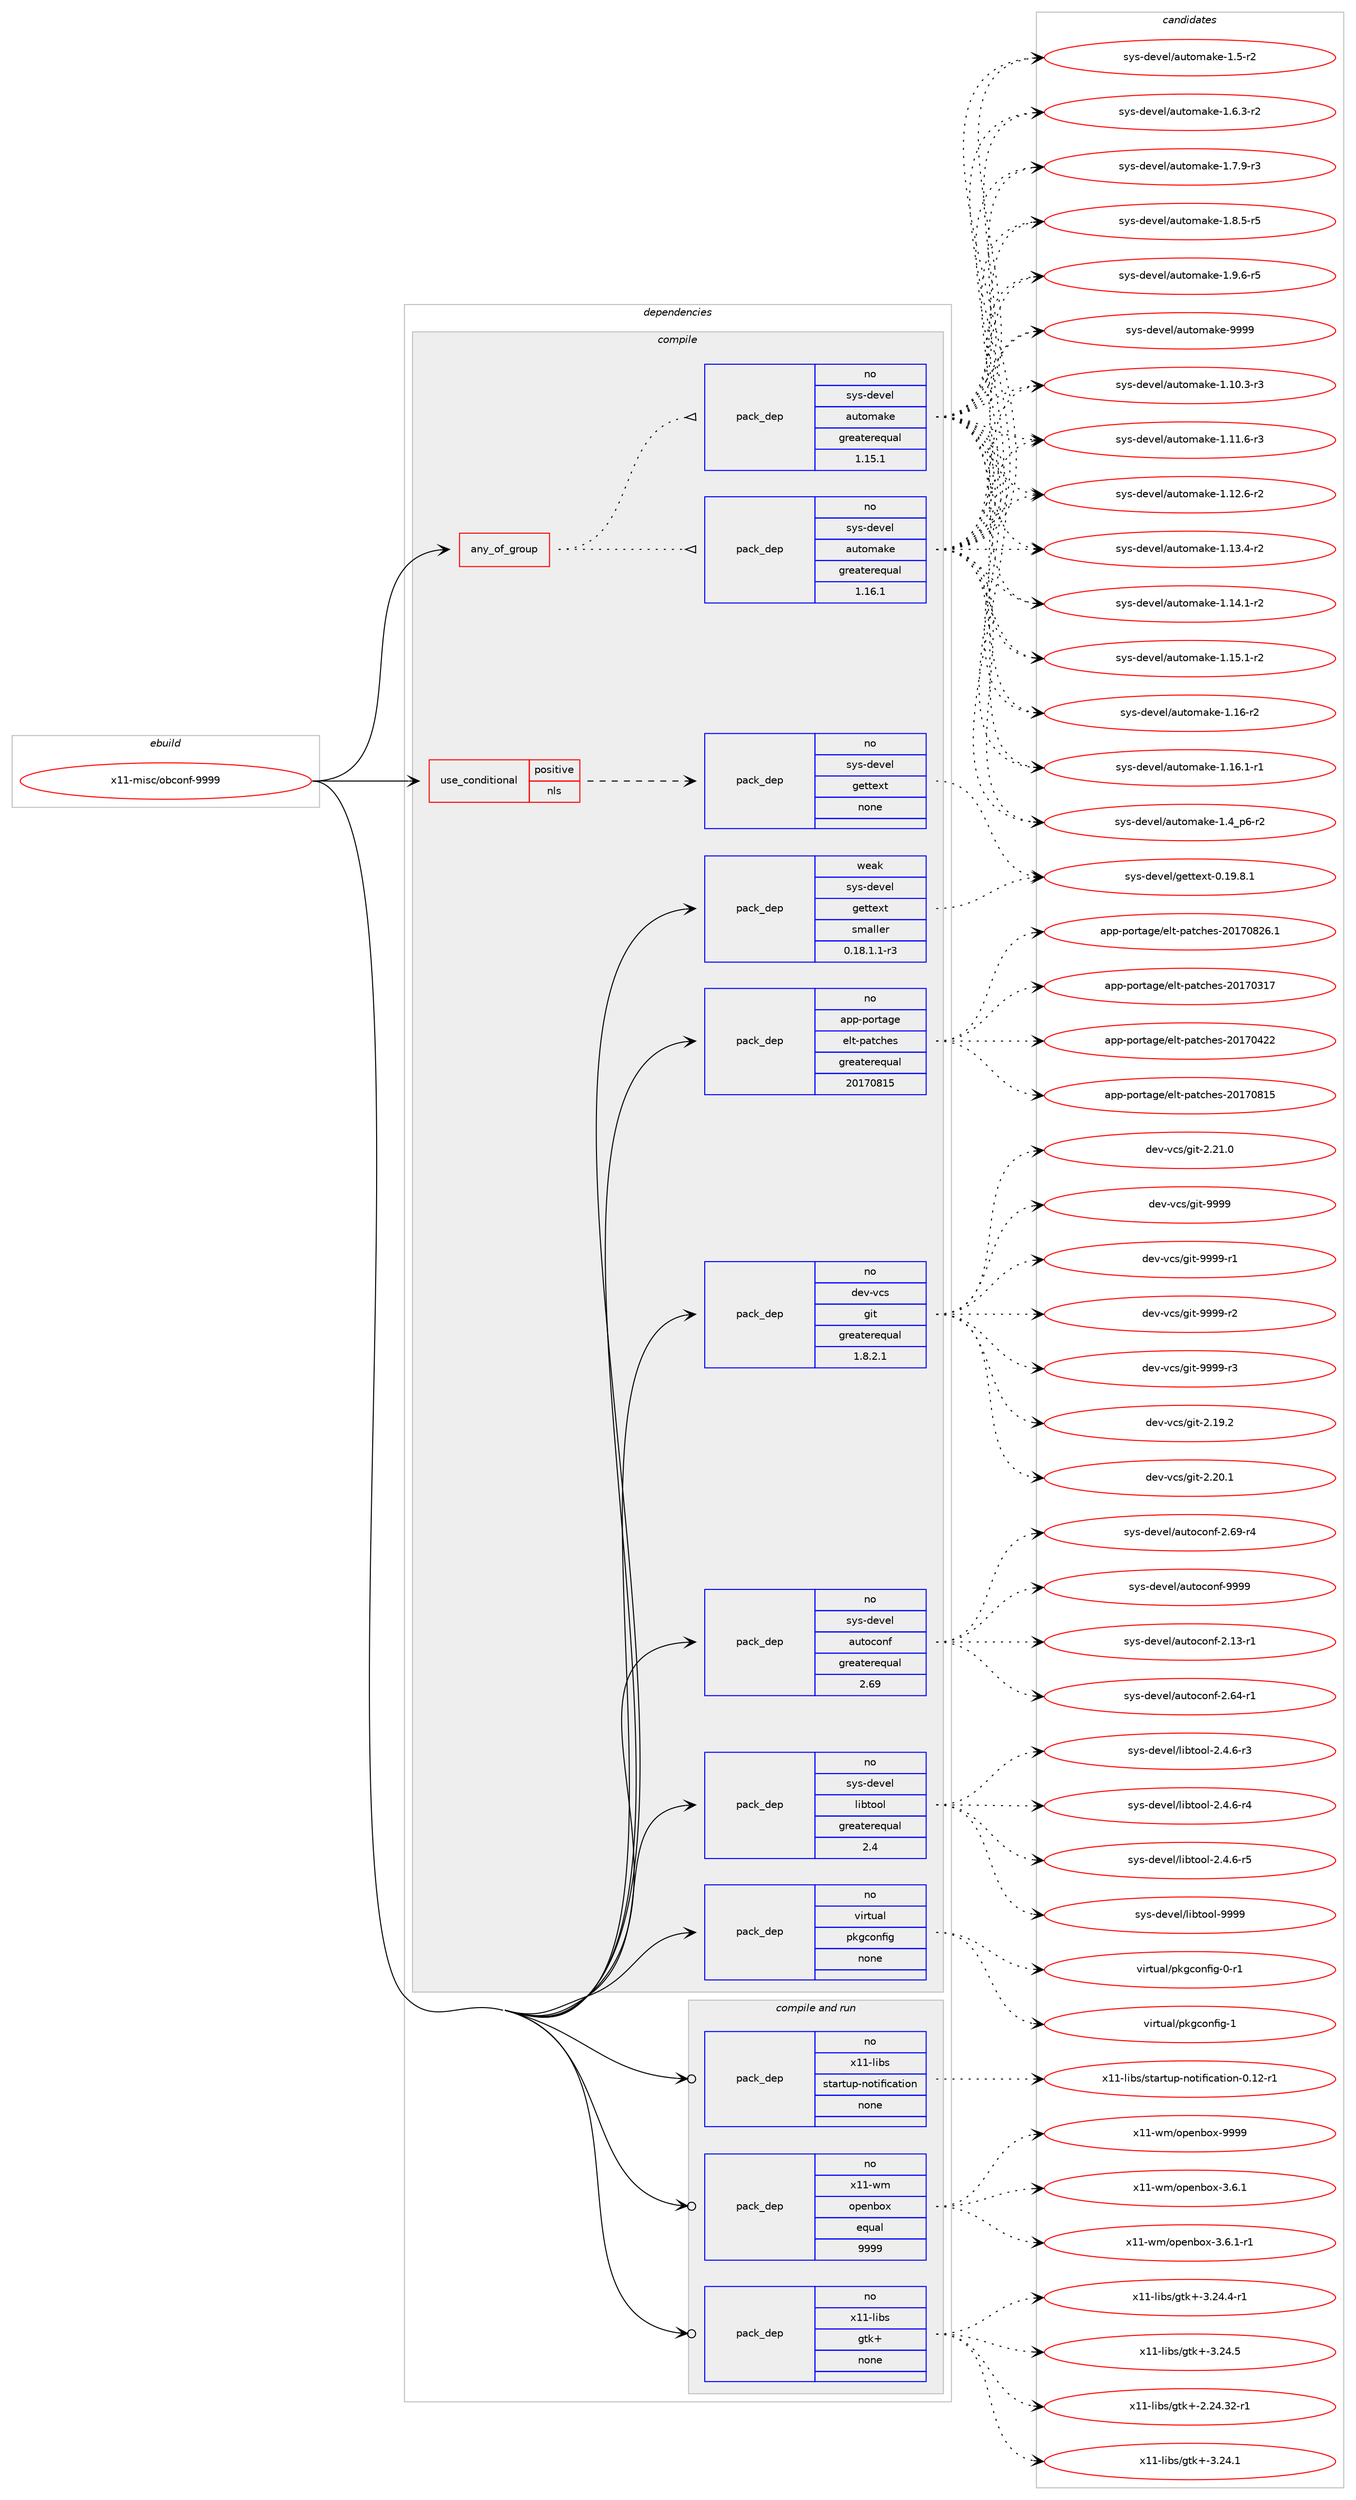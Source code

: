 digraph prolog {

# *************
# Graph options
# *************

newrank=true;
concentrate=true;
compound=true;
graph [rankdir=LR,fontname=Helvetica,fontsize=10,ranksep=1.5];#, ranksep=2.5, nodesep=0.2];
edge  [arrowhead=vee];
node  [fontname=Helvetica,fontsize=10];

# **********
# The ebuild
# **********

subgraph cluster_leftcol {
color=gray;
rank=same;
label=<<i>ebuild</i>>;
id [label="x11-misc/obconf-9999", color=red, width=4, href="../x11-misc/obconf-9999.svg"];
}

# ****************
# The dependencies
# ****************

subgraph cluster_midcol {
color=gray;
label=<<i>dependencies</i>>;
subgraph cluster_compile {
fillcolor="#eeeeee";
style=filled;
label=<<i>compile</i>>;
subgraph any28698 {
dependency1763731 [label=<<TABLE BORDER="0" CELLBORDER="1" CELLSPACING="0" CELLPADDING="4"><TR><TD CELLPADDING="10">any_of_group</TD></TR></TABLE>>, shape=none, color=red];subgraph pack1267456 {
dependency1763732 [label=<<TABLE BORDER="0" CELLBORDER="1" CELLSPACING="0" CELLPADDING="4" WIDTH="220"><TR><TD ROWSPAN="6" CELLPADDING="30">pack_dep</TD></TR><TR><TD WIDTH="110">no</TD></TR><TR><TD>sys-devel</TD></TR><TR><TD>automake</TD></TR><TR><TD>greaterequal</TD></TR><TR><TD>1.16.1</TD></TR></TABLE>>, shape=none, color=blue];
}
dependency1763731:e -> dependency1763732:w [weight=20,style="dotted",arrowhead="oinv"];
subgraph pack1267457 {
dependency1763733 [label=<<TABLE BORDER="0" CELLBORDER="1" CELLSPACING="0" CELLPADDING="4" WIDTH="220"><TR><TD ROWSPAN="6" CELLPADDING="30">pack_dep</TD></TR><TR><TD WIDTH="110">no</TD></TR><TR><TD>sys-devel</TD></TR><TR><TD>automake</TD></TR><TR><TD>greaterequal</TD></TR><TR><TD>1.15.1</TD></TR></TABLE>>, shape=none, color=blue];
}
dependency1763731:e -> dependency1763733:w [weight=20,style="dotted",arrowhead="oinv"];
}
id:e -> dependency1763731:w [weight=20,style="solid",arrowhead="vee"];
subgraph cond466569 {
dependency1763734 [label=<<TABLE BORDER="0" CELLBORDER="1" CELLSPACING="0" CELLPADDING="4"><TR><TD ROWSPAN="3" CELLPADDING="10">use_conditional</TD></TR><TR><TD>positive</TD></TR><TR><TD>nls</TD></TR></TABLE>>, shape=none, color=red];
subgraph pack1267458 {
dependency1763735 [label=<<TABLE BORDER="0" CELLBORDER="1" CELLSPACING="0" CELLPADDING="4" WIDTH="220"><TR><TD ROWSPAN="6" CELLPADDING="30">pack_dep</TD></TR><TR><TD WIDTH="110">no</TD></TR><TR><TD>sys-devel</TD></TR><TR><TD>gettext</TD></TR><TR><TD>none</TD></TR><TR><TD></TD></TR></TABLE>>, shape=none, color=blue];
}
dependency1763734:e -> dependency1763735:w [weight=20,style="dashed",arrowhead="vee"];
}
id:e -> dependency1763734:w [weight=20,style="solid",arrowhead="vee"];
subgraph pack1267459 {
dependency1763736 [label=<<TABLE BORDER="0" CELLBORDER="1" CELLSPACING="0" CELLPADDING="4" WIDTH="220"><TR><TD ROWSPAN="6" CELLPADDING="30">pack_dep</TD></TR><TR><TD WIDTH="110">no</TD></TR><TR><TD>app-portage</TD></TR><TR><TD>elt-patches</TD></TR><TR><TD>greaterequal</TD></TR><TR><TD>20170815</TD></TR></TABLE>>, shape=none, color=blue];
}
id:e -> dependency1763736:w [weight=20,style="solid",arrowhead="vee"];
subgraph pack1267460 {
dependency1763737 [label=<<TABLE BORDER="0" CELLBORDER="1" CELLSPACING="0" CELLPADDING="4" WIDTH="220"><TR><TD ROWSPAN="6" CELLPADDING="30">pack_dep</TD></TR><TR><TD WIDTH="110">no</TD></TR><TR><TD>dev-vcs</TD></TR><TR><TD>git</TD></TR><TR><TD>greaterequal</TD></TR><TR><TD>1.8.2.1</TD></TR></TABLE>>, shape=none, color=blue];
}
id:e -> dependency1763737:w [weight=20,style="solid",arrowhead="vee"];
subgraph pack1267461 {
dependency1763738 [label=<<TABLE BORDER="0" CELLBORDER="1" CELLSPACING="0" CELLPADDING="4" WIDTH="220"><TR><TD ROWSPAN="6" CELLPADDING="30">pack_dep</TD></TR><TR><TD WIDTH="110">no</TD></TR><TR><TD>sys-devel</TD></TR><TR><TD>autoconf</TD></TR><TR><TD>greaterequal</TD></TR><TR><TD>2.69</TD></TR></TABLE>>, shape=none, color=blue];
}
id:e -> dependency1763738:w [weight=20,style="solid",arrowhead="vee"];
subgraph pack1267462 {
dependency1763739 [label=<<TABLE BORDER="0" CELLBORDER="1" CELLSPACING="0" CELLPADDING="4" WIDTH="220"><TR><TD ROWSPAN="6" CELLPADDING="30">pack_dep</TD></TR><TR><TD WIDTH="110">no</TD></TR><TR><TD>sys-devel</TD></TR><TR><TD>libtool</TD></TR><TR><TD>greaterequal</TD></TR><TR><TD>2.4</TD></TR></TABLE>>, shape=none, color=blue];
}
id:e -> dependency1763739:w [weight=20,style="solid",arrowhead="vee"];
subgraph pack1267463 {
dependency1763740 [label=<<TABLE BORDER="0" CELLBORDER="1" CELLSPACING="0" CELLPADDING="4" WIDTH="220"><TR><TD ROWSPAN="6" CELLPADDING="30">pack_dep</TD></TR><TR><TD WIDTH="110">no</TD></TR><TR><TD>virtual</TD></TR><TR><TD>pkgconfig</TD></TR><TR><TD>none</TD></TR><TR><TD></TD></TR></TABLE>>, shape=none, color=blue];
}
id:e -> dependency1763740:w [weight=20,style="solid",arrowhead="vee"];
subgraph pack1267464 {
dependency1763741 [label=<<TABLE BORDER="0" CELLBORDER="1" CELLSPACING="0" CELLPADDING="4" WIDTH="220"><TR><TD ROWSPAN="6" CELLPADDING="30">pack_dep</TD></TR><TR><TD WIDTH="110">weak</TD></TR><TR><TD>sys-devel</TD></TR><TR><TD>gettext</TD></TR><TR><TD>smaller</TD></TR><TR><TD>0.18.1.1-r3</TD></TR></TABLE>>, shape=none, color=blue];
}
id:e -> dependency1763741:w [weight=20,style="solid",arrowhead="vee"];
}
subgraph cluster_compileandrun {
fillcolor="#eeeeee";
style=filled;
label=<<i>compile and run</i>>;
subgraph pack1267465 {
dependency1763742 [label=<<TABLE BORDER="0" CELLBORDER="1" CELLSPACING="0" CELLPADDING="4" WIDTH="220"><TR><TD ROWSPAN="6" CELLPADDING="30">pack_dep</TD></TR><TR><TD WIDTH="110">no</TD></TR><TR><TD>x11-libs</TD></TR><TR><TD>gtk+</TD></TR><TR><TD>none</TD></TR><TR><TD></TD></TR></TABLE>>, shape=none, color=blue];
}
id:e -> dependency1763742:w [weight=20,style="solid",arrowhead="odotvee"];
subgraph pack1267466 {
dependency1763743 [label=<<TABLE BORDER="0" CELLBORDER="1" CELLSPACING="0" CELLPADDING="4" WIDTH="220"><TR><TD ROWSPAN="6" CELLPADDING="30">pack_dep</TD></TR><TR><TD WIDTH="110">no</TD></TR><TR><TD>x11-libs</TD></TR><TR><TD>startup-notification</TD></TR><TR><TD>none</TD></TR><TR><TD></TD></TR></TABLE>>, shape=none, color=blue];
}
id:e -> dependency1763743:w [weight=20,style="solid",arrowhead="odotvee"];
subgraph pack1267467 {
dependency1763744 [label=<<TABLE BORDER="0" CELLBORDER="1" CELLSPACING="0" CELLPADDING="4" WIDTH="220"><TR><TD ROWSPAN="6" CELLPADDING="30">pack_dep</TD></TR><TR><TD WIDTH="110">no</TD></TR><TR><TD>x11-wm</TD></TR><TR><TD>openbox</TD></TR><TR><TD>equal</TD></TR><TR><TD>9999</TD></TR></TABLE>>, shape=none, color=blue];
}
id:e -> dependency1763744:w [weight=20,style="solid",arrowhead="odotvee"];
}
subgraph cluster_run {
fillcolor="#eeeeee";
style=filled;
label=<<i>run</i>>;
}
}

# **************
# The candidates
# **************

subgraph cluster_choices {
rank=same;
color=gray;
label=<<i>candidates</i>>;

subgraph choice1267456 {
color=black;
nodesep=1;
choice11512111545100101118101108479711711611110997107101454946494846514511451 [label="sys-devel/automake-1.10.3-r3", color=red, width=4,href="../sys-devel/automake-1.10.3-r3.svg"];
choice11512111545100101118101108479711711611110997107101454946494946544511451 [label="sys-devel/automake-1.11.6-r3", color=red, width=4,href="../sys-devel/automake-1.11.6-r3.svg"];
choice11512111545100101118101108479711711611110997107101454946495046544511450 [label="sys-devel/automake-1.12.6-r2", color=red, width=4,href="../sys-devel/automake-1.12.6-r2.svg"];
choice11512111545100101118101108479711711611110997107101454946495146524511450 [label="sys-devel/automake-1.13.4-r2", color=red, width=4,href="../sys-devel/automake-1.13.4-r2.svg"];
choice11512111545100101118101108479711711611110997107101454946495246494511450 [label="sys-devel/automake-1.14.1-r2", color=red, width=4,href="../sys-devel/automake-1.14.1-r2.svg"];
choice11512111545100101118101108479711711611110997107101454946495346494511450 [label="sys-devel/automake-1.15.1-r2", color=red, width=4,href="../sys-devel/automake-1.15.1-r2.svg"];
choice1151211154510010111810110847971171161111099710710145494649544511450 [label="sys-devel/automake-1.16-r2", color=red, width=4,href="../sys-devel/automake-1.16-r2.svg"];
choice11512111545100101118101108479711711611110997107101454946495446494511449 [label="sys-devel/automake-1.16.1-r1", color=red, width=4,href="../sys-devel/automake-1.16.1-r1.svg"];
choice115121115451001011181011084797117116111109971071014549465295112544511450 [label="sys-devel/automake-1.4_p6-r2", color=red, width=4,href="../sys-devel/automake-1.4_p6-r2.svg"];
choice11512111545100101118101108479711711611110997107101454946534511450 [label="sys-devel/automake-1.5-r2", color=red, width=4,href="../sys-devel/automake-1.5-r2.svg"];
choice115121115451001011181011084797117116111109971071014549465446514511450 [label="sys-devel/automake-1.6.3-r2", color=red, width=4,href="../sys-devel/automake-1.6.3-r2.svg"];
choice115121115451001011181011084797117116111109971071014549465546574511451 [label="sys-devel/automake-1.7.9-r3", color=red, width=4,href="../sys-devel/automake-1.7.9-r3.svg"];
choice115121115451001011181011084797117116111109971071014549465646534511453 [label="sys-devel/automake-1.8.5-r5", color=red, width=4,href="../sys-devel/automake-1.8.5-r5.svg"];
choice115121115451001011181011084797117116111109971071014549465746544511453 [label="sys-devel/automake-1.9.6-r5", color=red, width=4,href="../sys-devel/automake-1.9.6-r5.svg"];
choice115121115451001011181011084797117116111109971071014557575757 [label="sys-devel/automake-9999", color=red, width=4,href="../sys-devel/automake-9999.svg"];
dependency1763732:e -> choice11512111545100101118101108479711711611110997107101454946494846514511451:w [style=dotted,weight="100"];
dependency1763732:e -> choice11512111545100101118101108479711711611110997107101454946494946544511451:w [style=dotted,weight="100"];
dependency1763732:e -> choice11512111545100101118101108479711711611110997107101454946495046544511450:w [style=dotted,weight="100"];
dependency1763732:e -> choice11512111545100101118101108479711711611110997107101454946495146524511450:w [style=dotted,weight="100"];
dependency1763732:e -> choice11512111545100101118101108479711711611110997107101454946495246494511450:w [style=dotted,weight="100"];
dependency1763732:e -> choice11512111545100101118101108479711711611110997107101454946495346494511450:w [style=dotted,weight="100"];
dependency1763732:e -> choice1151211154510010111810110847971171161111099710710145494649544511450:w [style=dotted,weight="100"];
dependency1763732:e -> choice11512111545100101118101108479711711611110997107101454946495446494511449:w [style=dotted,weight="100"];
dependency1763732:e -> choice115121115451001011181011084797117116111109971071014549465295112544511450:w [style=dotted,weight="100"];
dependency1763732:e -> choice11512111545100101118101108479711711611110997107101454946534511450:w [style=dotted,weight="100"];
dependency1763732:e -> choice115121115451001011181011084797117116111109971071014549465446514511450:w [style=dotted,weight="100"];
dependency1763732:e -> choice115121115451001011181011084797117116111109971071014549465546574511451:w [style=dotted,weight="100"];
dependency1763732:e -> choice115121115451001011181011084797117116111109971071014549465646534511453:w [style=dotted,weight="100"];
dependency1763732:e -> choice115121115451001011181011084797117116111109971071014549465746544511453:w [style=dotted,weight="100"];
dependency1763732:e -> choice115121115451001011181011084797117116111109971071014557575757:w [style=dotted,weight="100"];
}
subgraph choice1267457 {
color=black;
nodesep=1;
choice11512111545100101118101108479711711611110997107101454946494846514511451 [label="sys-devel/automake-1.10.3-r3", color=red, width=4,href="../sys-devel/automake-1.10.3-r3.svg"];
choice11512111545100101118101108479711711611110997107101454946494946544511451 [label="sys-devel/automake-1.11.6-r3", color=red, width=4,href="../sys-devel/automake-1.11.6-r3.svg"];
choice11512111545100101118101108479711711611110997107101454946495046544511450 [label="sys-devel/automake-1.12.6-r2", color=red, width=4,href="../sys-devel/automake-1.12.6-r2.svg"];
choice11512111545100101118101108479711711611110997107101454946495146524511450 [label="sys-devel/automake-1.13.4-r2", color=red, width=4,href="../sys-devel/automake-1.13.4-r2.svg"];
choice11512111545100101118101108479711711611110997107101454946495246494511450 [label="sys-devel/automake-1.14.1-r2", color=red, width=4,href="../sys-devel/automake-1.14.1-r2.svg"];
choice11512111545100101118101108479711711611110997107101454946495346494511450 [label="sys-devel/automake-1.15.1-r2", color=red, width=4,href="../sys-devel/automake-1.15.1-r2.svg"];
choice1151211154510010111810110847971171161111099710710145494649544511450 [label="sys-devel/automake-1.16-r2", color=red, width=4,href="../sys-devel/automake-1.16-r2.svg"];
choice11512111545100101118101108479711711611110997107101454946495446494511449 [label="sys-devel/automake-1.16.1-r1", color=red, width=4,href="../sys-devel/automake-1.16.1-r1.svg"];
choice115121115451001011181011084797117116111109971071014549465295112544511450 [label="sys-devel/automake-1.4_p6-r2", color=red, width=4,href="../sys-devel/automake-1.4_p6-r2.svg"];
choice11512111545100101118101108479711711611110997107101454946534511450 [label="sys-devel/automake-1.5-r2", color=red, width=4,href="../sys-devel/automake-1.5-r2.svg"];
choice115121115451001011181011084797117116111109971071014549465446514511450 [label="sys-devel/automake-1.6.3-r2", color=red, width=4,href="../sys-devel/automake-1.6.3-r2.svg"];
choice115121115451001011181011084797117116111109971071014549465546574511451 [label="sys-devel/automake-1.7.9-r3", color=red, width=4,href="../sys-devel/automake-1.7.9-r3.svg"];
choice115121115451001011181011084797117116111109971071014549465646534511453 [label="sys-devel/automake-1.8.5-r5", color=red, width=4,href="../sys-devel/automake-1.8.5-r5.svg"];
choice115121115451001011181011084797117116111109971071014549465746544511453 [label="sys-devel/automake-1.9.6-r5", color=red, width=4,href="../sys-devel/automake-1.9.6-r5.svg"];
choice115121115451001011181011084797117116111109971071014557575757 [label="sys-devel/automake-9999", color=red, width=4,href="../sys-devel/automake-9999.svg"];
dependency1763733:e -> choice11512111545100101118101108479711711611110997107101454946494846514511451:w [style=dotted,weight="100"];
dependency1763733:e -> choice11512111545100101118101108479711711611110997107101454946494946544511451:w [style=dotted,weight="100"];
dependency1763733:e -> choice11512111545100101118101108479711711611110997107101454946495046544511450:w [style=dotted,weight="100"];
dependency1763733:e -> choice11512111545100101118101108479711711611110997107101454946495146524511450:w [style=dotted,weight="100"];
dependency1763733:e -> choice11512111545100101118101108479711711611110997107101454946495246494511450:w [style=dotted,weight="100"];
dependency1763733:e -> choice11512111545100101118101108479711711611110997107101454946495346494511450:w [style=dotted,weight="100"];
dependency1763733:e -> choice1151211154510010111810110847971171161111099710710145494649544511450:w [style=dotted,weight="100"];
dependency1763733:e -> choice11512111545100101118101108479711711611110997107101454946495446494511449:w [style=dotted,weight="100"];
dependency1763733:e -> choice115121115451001011181011084797117116111109971071014549465295112544511450:w [style=dotted,weight="100"];
dependency1763733:e -> choice11512111545100101118101108479711711611110997107101454946534511450:w [style=dotted,weight="100"];
dependency1763733:e -> choice115121115451001011181011084797117116111109971071014549465446514511450:w [style=dotted,weight="100"];
dependency1763733:e -> choice115121115451001011181011084797117116111109971071014549465546574511451:w [style=dotted,weight="100"];
dependency1763733:e -> choice115121115451001011181011084797117116111109971071014549465646534511453:w [style=dotted,weight="100"];
dependency1763733:e -> choice115121115451001011181011084797117116111109971071014549465746544511453:w [style=dotted,weight="100"];
dependency1763733:e -> choice115121115451001011181011084797117116111109971071014557575757:w [style=dotted,weight="100"];
}
subgraph choice1267458 {
color=black;
nodesep=1;
choice1151211154510010111810110847103101116116101120116454846495746564649 [label="sys-devel/gettext-0.19.8.1", color=red, width=4,href="../sys-devel/gettext-0.19.8.1.svg"];
dependency1763735:e -> choice1151211154510010111810110847103101116116101120116454846495746564649:w [style=dotted,weight="100"];
}
subgraph choice1267459 {
color=black;
nodesep=1;
choice97112112451121111141169710310147101108116451129711699104101115455048495548514955 [label="app-portage/elt-patches-20170317", color=red, width=4,href="../app-portage/elt-patches-20170317.svg"];
choice97112112451121111141169710310147101108116451129711699104101115455048495548525050 [label="app-portage/elt-patches-20170422", color=red, width=4,href="../app-portage/elt-patches-20170422.svg"];
choice97112112451121111141169710310147101108116451129711699104101115455048495548564953 [label="app-portage/elt-patches-20170815", color=red, width=4,href="../app-portage/elt-patches-20170815.svg"];
choice971121124511211111411697103101471011081164511297116991041011154550484955485650544649 [label="app-portage/elt-patches-20170826.1", color=red, width=4,href="../app-portage/elt-patches-20170826.1.svg"];
dependency1763736:e -> choice97112112451121111141169710310147101108116451129711699104101115455048495548514955:w [style=dotted,weight="100"];
dependency1763736:e -> choice97112112451121111141169710310147101108116451129711699104101115455048495548525050:w [style=dotted,weight="100"];
dependency1763736:e -> choice97112112451121111141169710310147101108116451129711699104101115455048495548564953:w [style=dotted,weight="100"];
dependency1763736:e -> choice971121124511211111411697103101471011081164511297116991041011154550484955485650544649:w [style=dotted,weight="100"];
}
subgraph choice1267460 {
color=black;
nodesep=1;
choice10010111845118991154710310511645504649574650 [label="dev-vcs/git-2.19.2", color=red, width=4,href="../dev-vcs/git-2.19.2.svg"];
choice10010111845118991154710310511645504650484649 [label="dev-vcs/git-2.20.1", color=red, width=4,href="../dev-vcs/git-2.20.1.svg"];
choice10010111845118991154710310511645504650494648 [label="dev-vcs/git-2.21.0", color=red, width=4,href="../dev-vcs/git-2.21.0.svg"];
choice1001011184511899115471031051164557575757 [label="dev-vcs/git-9999", color=red, width=4,href="../dev-vcs/git-9999.svg"];
choice10010111845118991154710310511645575757574511449 [label="dev-vcs/git-9999-r1", color=red, width=4,href="../dev-vcs/git-9999-r1.svg"];
choice10010111845118991154710310511645575757574511450 [label="dev-vcs/git-9999-r2", color=red, width=4,href="../dev-vcs/git-9999-r2.svg"];
choice10010111845118991154710310511645575757574511451 [label="dev-vcs/git-9999-r3", color=red, width=4,href="../dev-vcs/git-9999-r3.svg"];
dependency1763737:e -> choice10010111845118991154710310511645504649574650:w [style=dotted,weight="100"];
dependency1763737:e -> choice10010111845118991154710310511645504650484649:w [style=dotted,weight="100"];
dependency1763737:e -> choice10010111845118991154710310511645504650494648:w [style=dotted,weight="100"];
dependency1763737:e -> choice1001011184511899115471031051164557575757:w [style=dotted,weight="100"];
dependency1763737:e -> choice10010111845118991154710310511645575757574511449:w [style=dotted,weight="100"];
dependency1763737:e -> choice10010111845118991154710310511645575757574511450:w [style=dotted,weight="100"];
dependency1763737:e -> choice10010111845118991154710310511645575757574511451:w [style=dotted,weight="100"];
}
subgraph choice1267461 {
color=black;
nodesep=1;
choice1151211154510010111810110847971171161119911111010245504649514511449 [label="sys-devel/autoconf-2.13-r1", color=red, width=4,href="../sys-devel/autoconf-2.13-r1.svg"];
choice1151211154510010111810110847971171161119911111010245504654524511449 [label="sys-devel/autoconf-2.64-r1", color=red, width=4,href="../sys-devel/autoconf-2.64-r1.svg"];
choice1151211154510010111810110847971171161119911111010245504654574511452 [label="sys-devel/autoconf-2.69-r4", color=red, width=4,href="../sys-devel/autoconf-2.69-r4.svg"];
choice115121115451001011181011084797117116111991111101024557575757 [label="sys-devel/autoconf-9999", color=red, width=4,href="../sys-devel/autoconf-9999.svg"];
dependency1763738:e -> choice1151211154510010111810110847971171161119911111010245504649514511449:w [style=dotted,weight="100"];
dependency1763738:e -> choice1151211154510010111810110847971171161119911111010245504654524511449:w [style=dotted,weight="100"];
dependency1763738:e -> choice1151211154510010111810110847971171161119911111010245504654574511452:w [style=dotted,weight="100"];
dependency1763738:e -> choice115121115451001011181011084797117116111991111101024557575757:w [style=dotted,weight="100"];
}
subgraph choice1267462 {
color=black;
nodesep=1;
choice1151211154510010111810110847108105981161111111084550465246544511451 [label="sys-devel/libtool-2.4.6-r3", color=red, width=4,href="../sys-devel/libtool-2.4.6-r3.svg"];
choice1151211154510010111810110847108105981161111111084550465246544511452 [label="sys-devel/libtool-2.4.6-r4", color=red, width=4,href="../sys-devel/libtool-2.4.6-r4.svg"];
choice1151211154510010111810110847108105981161111111084550465246544511453 [label="sys-devel/libtool-2.4.6-r5", color=red, width=4,href="../sys-devel/libtool-2.4.6-r5.svg"];
choice1151211154510010111810110847108105981161111111084557575757 [label="sys-devel/libtool-9999", color=red, width=4,href="../sys-devel/libtool-9999.svg"];
dependency1763739:e -> choice1151211154510010111810110847108105981161111111084550465246544511451:w [style=dotted,weight="100"];
dependency1763739:e -> choice1151211154510010111810110847108105981161111111084550465246544511452:w [style=dotted,weight="100"];
dependency1763739:e -> choice1151211154510010111810110847108105981161111111084550465246544511453:w [style=dotted,weight="100"];
dependency1763739:e -> choice1151211154510010111810110847108105981161111111084557575757:w [style=dotted,weight="100"];
}
subgraph choice1267463 {
color=black;
nodesep=1;
choice11810511411611797108471121071039911111010210510345484511449 [label="virtual/pkgconfig-0-r1", color=red, width=4,href="../virtual/pkgconfig-0-r1.svg"];
choice1181051141161179710847112107103991111101021051034549 [label="virtual/pkgconfig-1", color=red, width=4,href="../virtual/pkgconfig-1.svg"];
dependency1763740:e -> choice11810511411611797108471121071039911111010210510345484511449:w [style=dotted,weight="100"];
dependency1763740:e -> choice1181051141161179710847112107103991111101021051034549:w [style=dotted,weight="100"];
}
subgraph choice1267464 {
color=black;
nodesep=1;
choice1151211154510010111810110847103101116116101120116454846495746564649 [label="sys-devel/gettext-0.19.8.1", color=red, width=4,href="../sys-devel/gettext-0.19.8.1.svg"];
dependency1763741:e -> choice1151211154510010111810110847103101116116101120116454846495746564649:w [style=dotted,weight="100"];
}
subgraph choice1267465 {
color=black;
nodesep=1;
choice12049494510810598115471031161074345504650524651504511449 [label="x11-libs/gtk+-2.24.32-r1", color=red, width=4,href="../x11-libs/gtk+-2.24.32-r1.svg"];
choice12049494510810598115471031161074345514650524649 [label="x11-libs/gtk+-3.24.1", color=red, width=4,href="../x11-libs/gtk+-3.24.1.svg"];
choice120494945108105981154710311610743455146505246524511449 [label="x11-libs/gtk+-3.24.4-r1", color=red, width=4,href="../x11-libs/gtk+-3.24.4-r1.svg"];
choice12049494510810598115471031161074345514650524653 [label="x11-libs/gtk+-3.24.5", color=red, width=4,href="../x11-libs/gtk+-3.24.5.svg"];
dependency1763742:e -> choice12049494510810598115471031161074345504650524651504511449:w [style=dotted,weight="100"];
dependency1763742:e -> choice12049494510810598115471031161074345514650524649:w [style=dotted,weight="100"];
dependency1763742:e -> choice120494945108105981154710311610743455146505246524511449:w [style=dotted,weight="100"];
dependency1763742:e -> choice12049494510810598115471031161074345514650524653:w [style=dotted,weight="100"];
}
subgraph choice1267466 {
color=black;
nodesep=1;
choice12049494510810598115471151169711411611711245110111116105102105999711610511111045484649504511449 [label="x11-libs/startup-notification-0.12-r1", color=red, width=4,href="../x11-libs/startup-notification-0.12-r1.svg"];
dependency1763743:e -> choice12049494510810598115471151169711411611711245110111116105102105999711610511111045484649504511449:w [style=dotted,weight="100"];
}
subgraph choice1267467 {
color=black;
nodesep=1;
choice1204949451191094711111210111098111120455146544649 [label="x11-wm/openbox-3.6.1", color=red, width=4,href="../x11-wm/openbox-3.6.1.svg"];
choice12049494511910947111112101110981111204551465446494511449 [label="x11-wm/openbox-3.6.1-r1", color=red, width=4,href="../x11-wm/openbox-3.6.1-r1.svg"];
choice12049494511910947111112101110981111204557575757 [label="x11-wm/openbox-9999", color=red, width=4,href="../x11-wm/openbox-9999.svg"];
dependency1763744:e -> choice1204949451191094711111210111098111120455146544649:w [style=dotted,weight="100"];
dependency1763744:e -> choice12049494511910947111112101110981111204551465446494511449:w [style=dotted,weight="100"];
dependency1763744:e -> choice12049494511910947111112101110981111204557575757:w [style=dotted,weight="100"];
}
}

}
